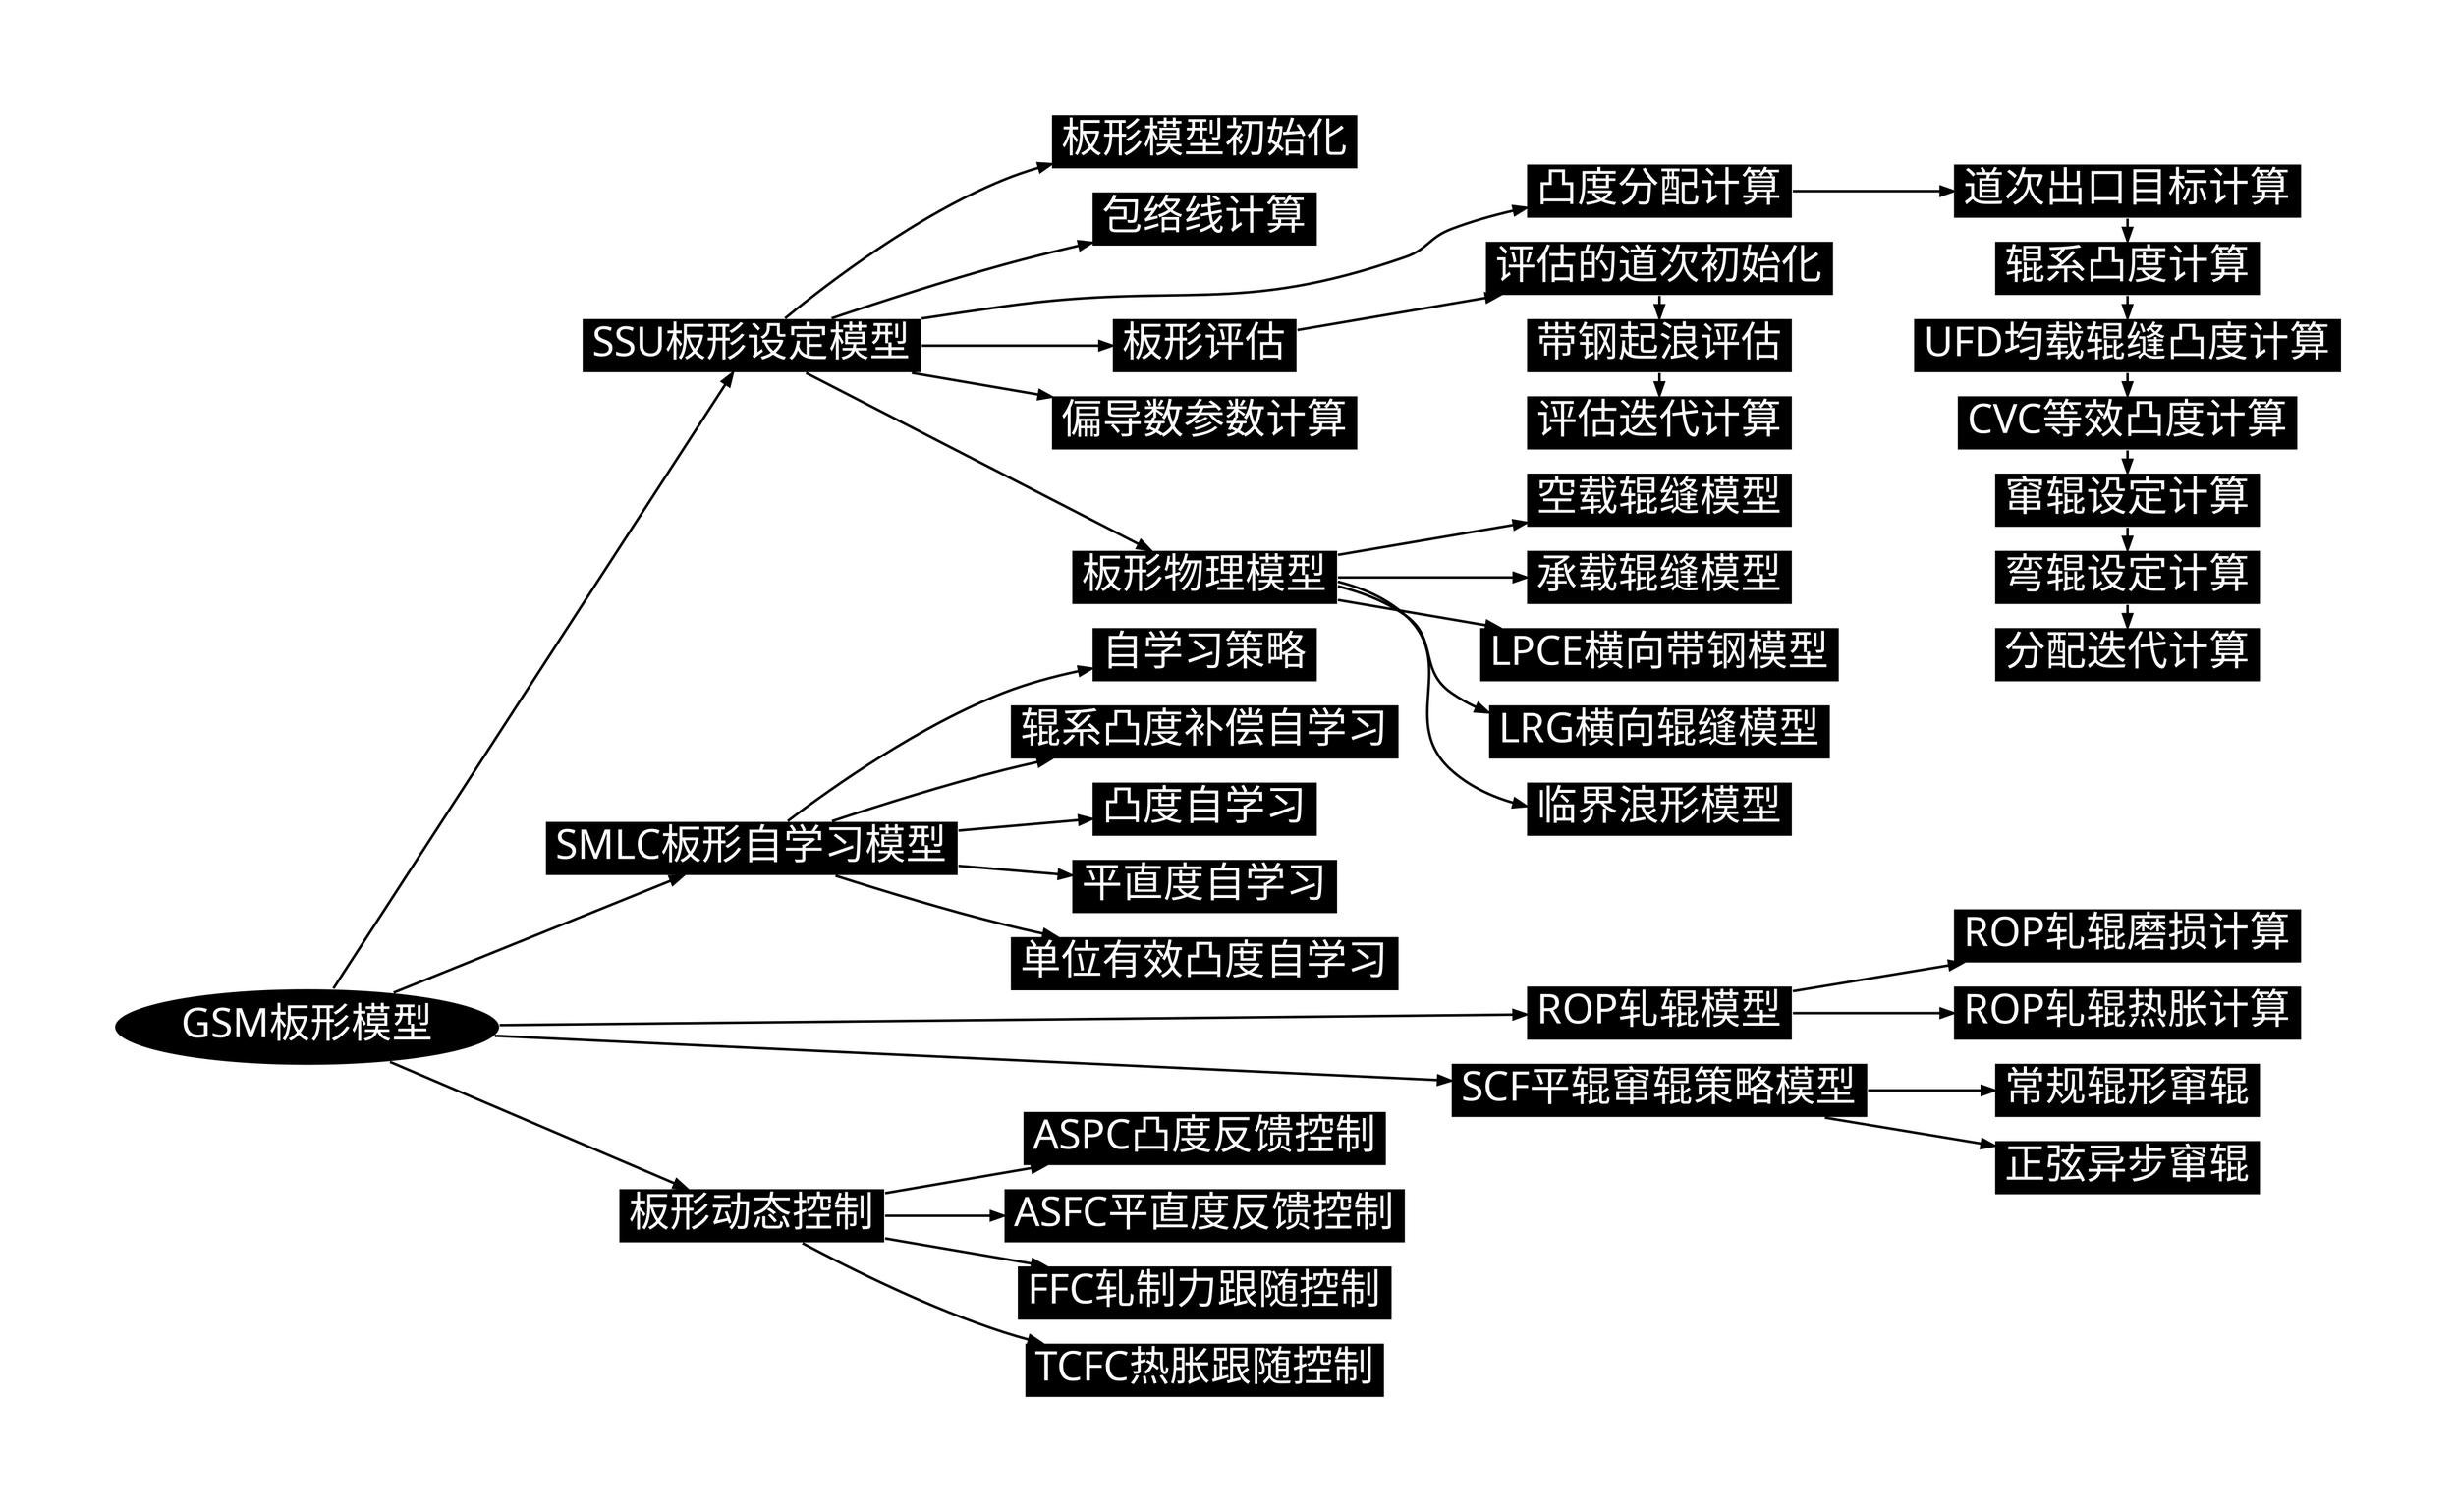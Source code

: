 digraph G{  
    //node [shape=plaintext, fontname="Microsoft Yahei、Microsoft Yahei"];
    //graph [
        //charset = "UTF-8";

        // = "#343434",
        //fontcolor = white,
        //fontsize = 18,
        //style = "filled",
        rankdir = LR;
        margin = 1.2;
        //splines = spline,
        //ranksep = 1.0,
        //nodesep = 0.9
        //fillcolor="#DA5A62"  // 红色
    //];
    //compound=true;
    node [style="filled";
          //colorscheme="greys4";
          shape="box";
          fontname = "Microsoft Yahei";
          fontsize = 32,
          fontcolor = "#FFFFFF",
          color="#FFFFFF",
          size="5,5";
          fillcolor="#000";
          distortion=.7;
    ];
    edge [style="bold";
          fontname = "Microsoft Yahei";
          fontsize = 22;
          fontcolor="#000";
          color="#000";
          //peripheries="3";
    ];

    GSM[label="GSM板形模型" shape="oval"];

    SSU[label="SSU板形设定模型"];
    SSU_init[label="板形模型初始化"];
    SSU_env[label="包络线计算"];
    SSU_alc[label="凸度分配计算"];
    SSU_evl[label="板形评估"];
    SSU_xfer_func[label="偏导数参数计算"];
    SSU_physical_model[label="板形物理模型"];

    {
        SSU_delivery_pass_targets[label="道次出口目标计算"];
        SSU_roll_stack_crowns[label="辊系凸度计算"];
        SSU_UFD_calc[label="UFD均载辊缝凸度计算"];
        SSU_roll_grnd_calc[label="CVC等效凸度计算"];
        SSU_pos_shft_actuator[label="窜辊设定计算"];
        SSU_bend_frc_actuator[label="弯辊设定计算"];
        SSU_alc_cycle_calc[label="分配迭代计算"];
        {
            rank=same;
            SSU_delivery_pass_targets->SSU_roll_stack_crowns;
            SSU_roll_stack_crowns->SSU_UFD_calc;
            SSU_UFD_calc->SSU_roll_grnd_calc;
            SSU_roll_grnd_calc->SSU_pos_shft_actuator;
            SSU_pos_shft_actuator->SSU_bend_frc_actuator;
            SSU_bend_frc_actuator->SSU_alc_cycle_calc;
        }

    }

    {
        SSU_evl_initialize_first_pass_entry[label="评估的道次初始化"];
        SSU_evaluate_strip[label="带钢起浪评估"];
        SSU_evl_cycle_calc[label="评估迭代计算"];
        {
            rank="same";
            SSU_evl_initialize_first_pass_entry->SSU_evaluate_strip;
            SSU_evaluate_strip->SSU_evl_cycle_calc;
        }
        
    }

    {
        unloaded_roll_gap_model[label="空载辊缝模型"];
        loaded_roll_gap_model[label="承载辊缝模型"];
        LPCE[label="LPCE横向带钢模型"];
        LRG[label="LRG横向辊缝模型"];
        critical_buckling_model[label="临界浪形模型"];
    }




    SMLC[label="SMLC板形自学习模型"];
    adaptation_strategy[label="自学习策略"];
    wr_crn_off_adj[label="辊系凸度补偿自学习"];
    profile_adapt[label="凸度自学习"];
    flatness_adapt[label="平直度自学习"];
    pu_eff_profile_adapt[label="单位有效凸度自学习"];


    ROP[label="ROP轧辊模型"];
    ROP_wear[label="ROP轧辊磨损计算"];
    ROP_thermal[label="ROP轧辊热胀计算"];

    SCF[label="SCF平辊窜辊策略模型"];
    SCF_normal[label="常规辊形窜辊"];
    SCF_sin[label="正弦异步窜辊"];

    SMDC[label="板形动态控制"];
    ASPC[label="ASPC凸度反馈控制"];
    ASFC[label="ASFC平直度反馈控制"];
    FFC[label="FFC轧制力跟随控制"];
    TCFC[label="TCFC热胀跟随控制"];

    // global
    GSM->{SSU SMLC ROP SCF SMDC}
    SSU->{SSU_init SSU_env SSU_alc SSU_evl SSU_xfer_func SSU_physical_model};
    SMLC->{

            adaptation_strategy;
            wr_crn_off_adj;
            profile_adapt;
            flatness_adapt;
            pu_eff_profile_adapt;  
    };
    SSU_alc->SSU_delivery_pass_targets;
    SSU_evl->SSU_evl_initialize_first_pass_entry;

    {
        rank=same
        SSU_alc loaded_roll_gap_model
    }
    SSU_physical_model->{
        unloaded_roll_gap_model
        loaded_roll_gap_model
        LPCE
        LRG
        critical_buckling_model
    };

    ROP->{ROP_wear ROP_thermal};
    {
        rank=same;
        ROP_wear ROP_thermal SSU_roll_stack_crowns
    }
    SCF->{SCF_normal SCF_sin};
    {
        rank=same;
        SCF_normal SCF_sin SSU_pos_shft_actuator
    }    
    SMDC->{ASPC ASFC FFC TCFC};
}  
